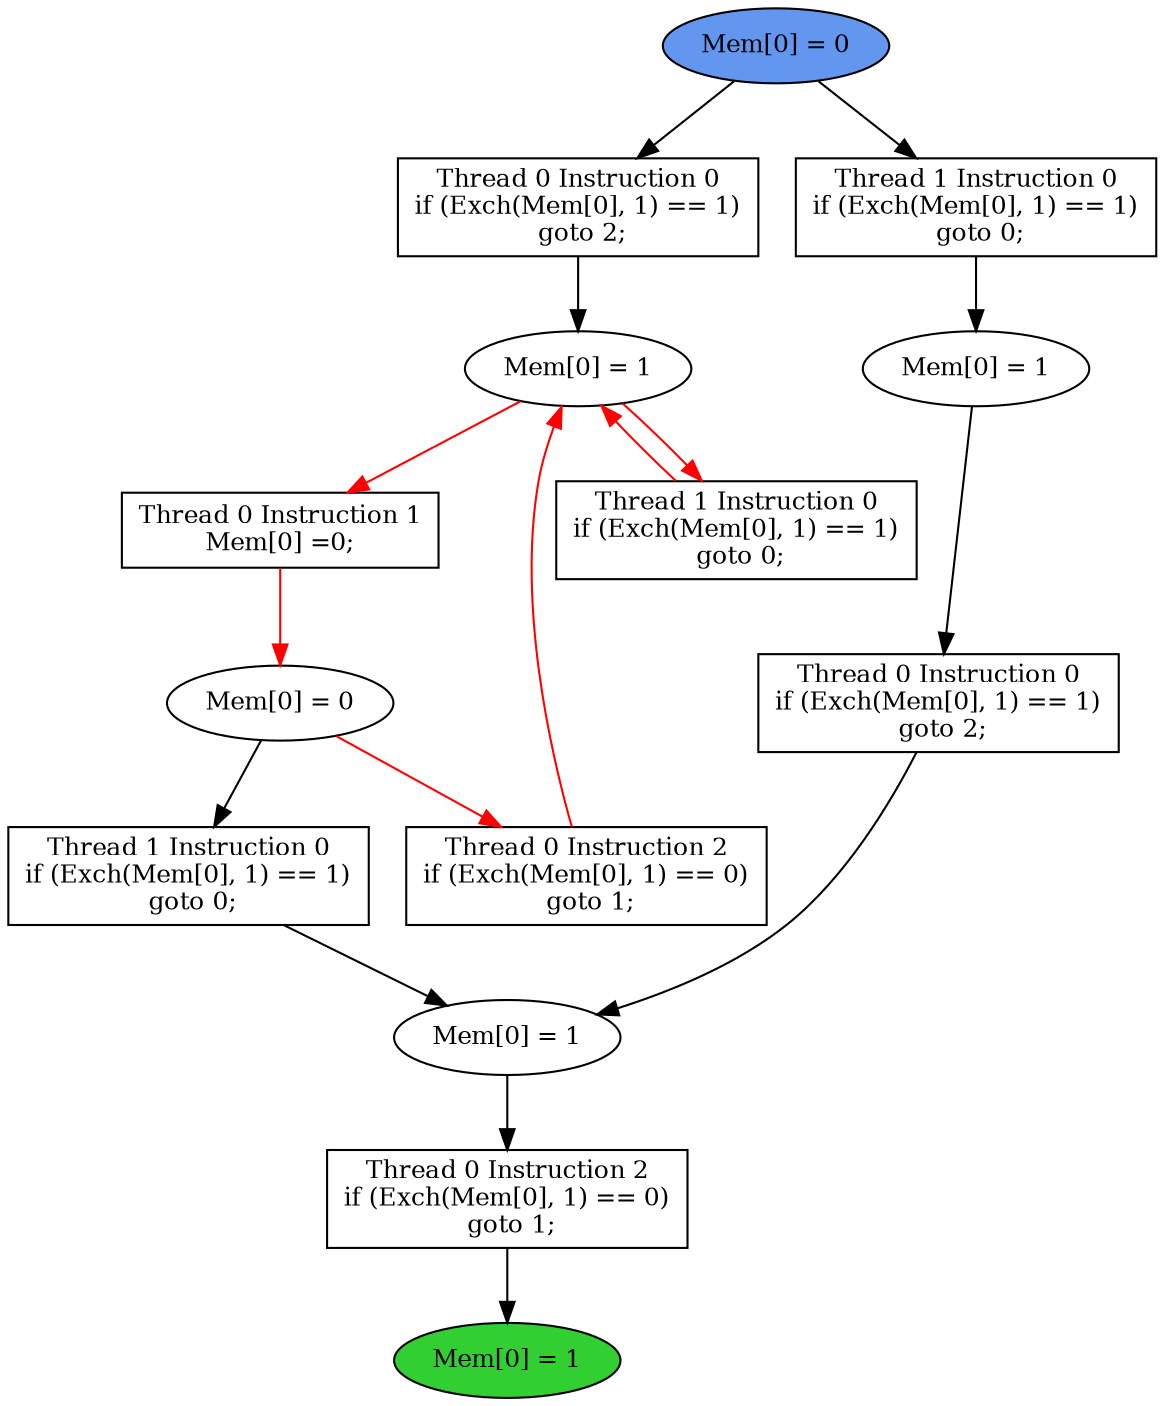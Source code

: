 digraph "graph" {
graph [fontsize=12]
node [fontsize=12]
edge [fontsize=12]
rankdir=TB;
"N25" -> "N22" [uuid = "<A0, S3>", color = "#000000", fontcolor = "#ffffff", style = "solid", label = "", dir = "forward", weight = "1"]
"N13" -> "N11" [uuid = "<A1, S2>", color = "#000000", fontcolor = "#ffffff", style = "solid", label = "", dir = "forward", weight = "1"]
"N21" -> "N20" [uuid = "<A2, S1>", color = "#ff0000", fontcolor = "#ffffff", style = "solid", label = "", dir = "forward", weight = "1"]
"N12" -> "N11" [uuid = "<A3, S2>", color = "#000000", fontcolor = "#ffffff", style = "solid", label = "", dir = "forward", weight = "1"]
"N15" -> "N14" [uuid = "<A4, S0>", color = "#000000", fontcolor = "#ffffff", style = "solid", label = "", dir = "forward", weight = "1"]
"N10" -> "N9" [uuid = "<A5, END>", color = "#000000", fontcolor = "#ffffff", style = "solid", label = "", dir = "forward", weight = "1"]
"N22" -> "N19" [uuid = "<A6, S3>", color = "#ff0000", fontcolor = "#ffffff", style = "solid", label = "", dir = "back", weight = "1"]
"N22" -> "N18" [uuid = "<A7, S3>", color = "#ff0000", fontcolor = "#ffffff", style = "solid", label = "", dir = "back", weight = "1"]
"N26" -> "N25" [uuid = "<A0, START>", color = "#000000", fontcolor = "#ffffff", style = "solid", label = "", dir = "forward", weight = "1"]
"N14" -> "N13" [uuid = "<A1, S0>", color = "#000000", fontcolor = "#ffffff", style = "solid", label = "", dir = "forward", weight = "1"]
"N22" -> "N21" [uuid = "<A2, S3>", color = "#ff0000", fontcolor = "#ffffff", style = "solid", label = "", dir = "forward", weight = "1"]
"N20" -> "N12" [uuid = "<A3, S1>", color = "#000000", fontcolor = "#ffffff", style = "solid", label = "", dir = "forward", weight = "1"]
"N26" -> "N15" [uuid = "<A4, START>", color = "#000000", fontcolor = "#ffffff", style = "solid", label = "", dir = "forward", weight = "1"]
"N11" -> "N10" [uuid = "<A5, S2>", color = "#000000", fontcolor = "#ffffff", style = "solid", label = "", dir = "forward", weight = "1"]
"N20" -> "N19" [uuid = "<A6, S1>", color = "#ff0000", fontcolor = "#ffffff", style = "solid", label = "", dir = "forward", weight = "1"]
"N22" -> "N18" [uuid = "<A7, S3>", color = "#ff0000", fontcolor = "#ffffff", style = "solid", label = "", dir = "forward", weight = "1"]
"N9" [uuid="END", label="Mem[0] = 1", fillcolor = "#31cf31", fontcolor = "#000000", shape = "ellipse", style = "filled, solid"]
"N10" [uuid="A5", label="Thread 0 Instruction 2
if (Exch(Mem[0], 1) == 0)
 goto 1;", fillcolor = "#ffffff", fontcolor = "#000000", shape = "box", style = "filled, solid"]
"N11" [uuid="S2", label="Mem[0] = 1", fillcolor = "#ffffff", fontcolor = "#000000", shape = "ellipse", style = "filled, solid"]
"N12" [uuid="A3", label="Thread 1 Instruction 0
if (Exch(Mem[0], 1) == 1)
 goto 0;", fillcolor = "#ffffff", fontcolor = "#000000", shape = "box", style = "filled, solid"]
"N13" [uuid="A1", label="Thread 0 Instruction 0
if (Exch(Mem[0], 1) == 1)
 goto 2;", fillcolor = "#ffffff", fontcolor = "#000000", shape = "box", style = "filled, solid"]
"N14" [uuid="S0", label="Mem[0] = 1", fillcolor = "#ffffff", fontcolor = "#000000", shape = "ellipse", style = "filled, solid"]
"N15" [uuid="A4", label="Thread 1 Instruction 0
if (Exch(Mem[0], 1) == 1)
 goto 0;", fillcolor = "#ffffff", fontcolor = "#000000", shape = "box", style = "filled, solid"]
"N18" [uuid="A7", label="Thread 1 Instruction 0
if (Exch(Mem[0], 1) == 1)
 goto 0;", fillcolor = "#ffffff", fontcolor = "#000000", shape = "box", style = "filled, solid"]
"N19" [uuid="A6", label="Thread 0 Instruction 2
if (Exch(Mem[0], 1) == 0)
 goto 1;", fillcolor = "#ffffff", fontcolor = "#000000", shape = "box", style = "filled, solid"]
"N20" [uuid="S1", label="Mem[0] = 0", fillcolor = "#ffffff", fontcolor = "#000000", shape = "ellipse", style = "filled, solid"]
"N21" [uuid="A2", label="Thread 0 Instruction 1
Mem[0] =0;", fillcolor = "#ffffff", fontcolor = "#000000", shape = "box", style = "filled, solid"]
"N22" [uuid="S3", label="Mem[0] = 1", fillcolor = "#ffffff", fontcolor = "#000000", shape = "ellipse", style = "filled, solid"]
"N25" [uuid="A0", label="Thread 0 Instruction 0
if (Exch(Mem[0], 1) == 1)
 goto 2;", fillcolor = "#ffffff", fontcolor = "#000000", shape = "box", style = "filled, solid"]
"N26" [uuid="START", label="Mem[0] = 0", fillcolor = "#6396ef", fontcolor = "#000000", shape = "ellipse", style = "filled, solid"]
}